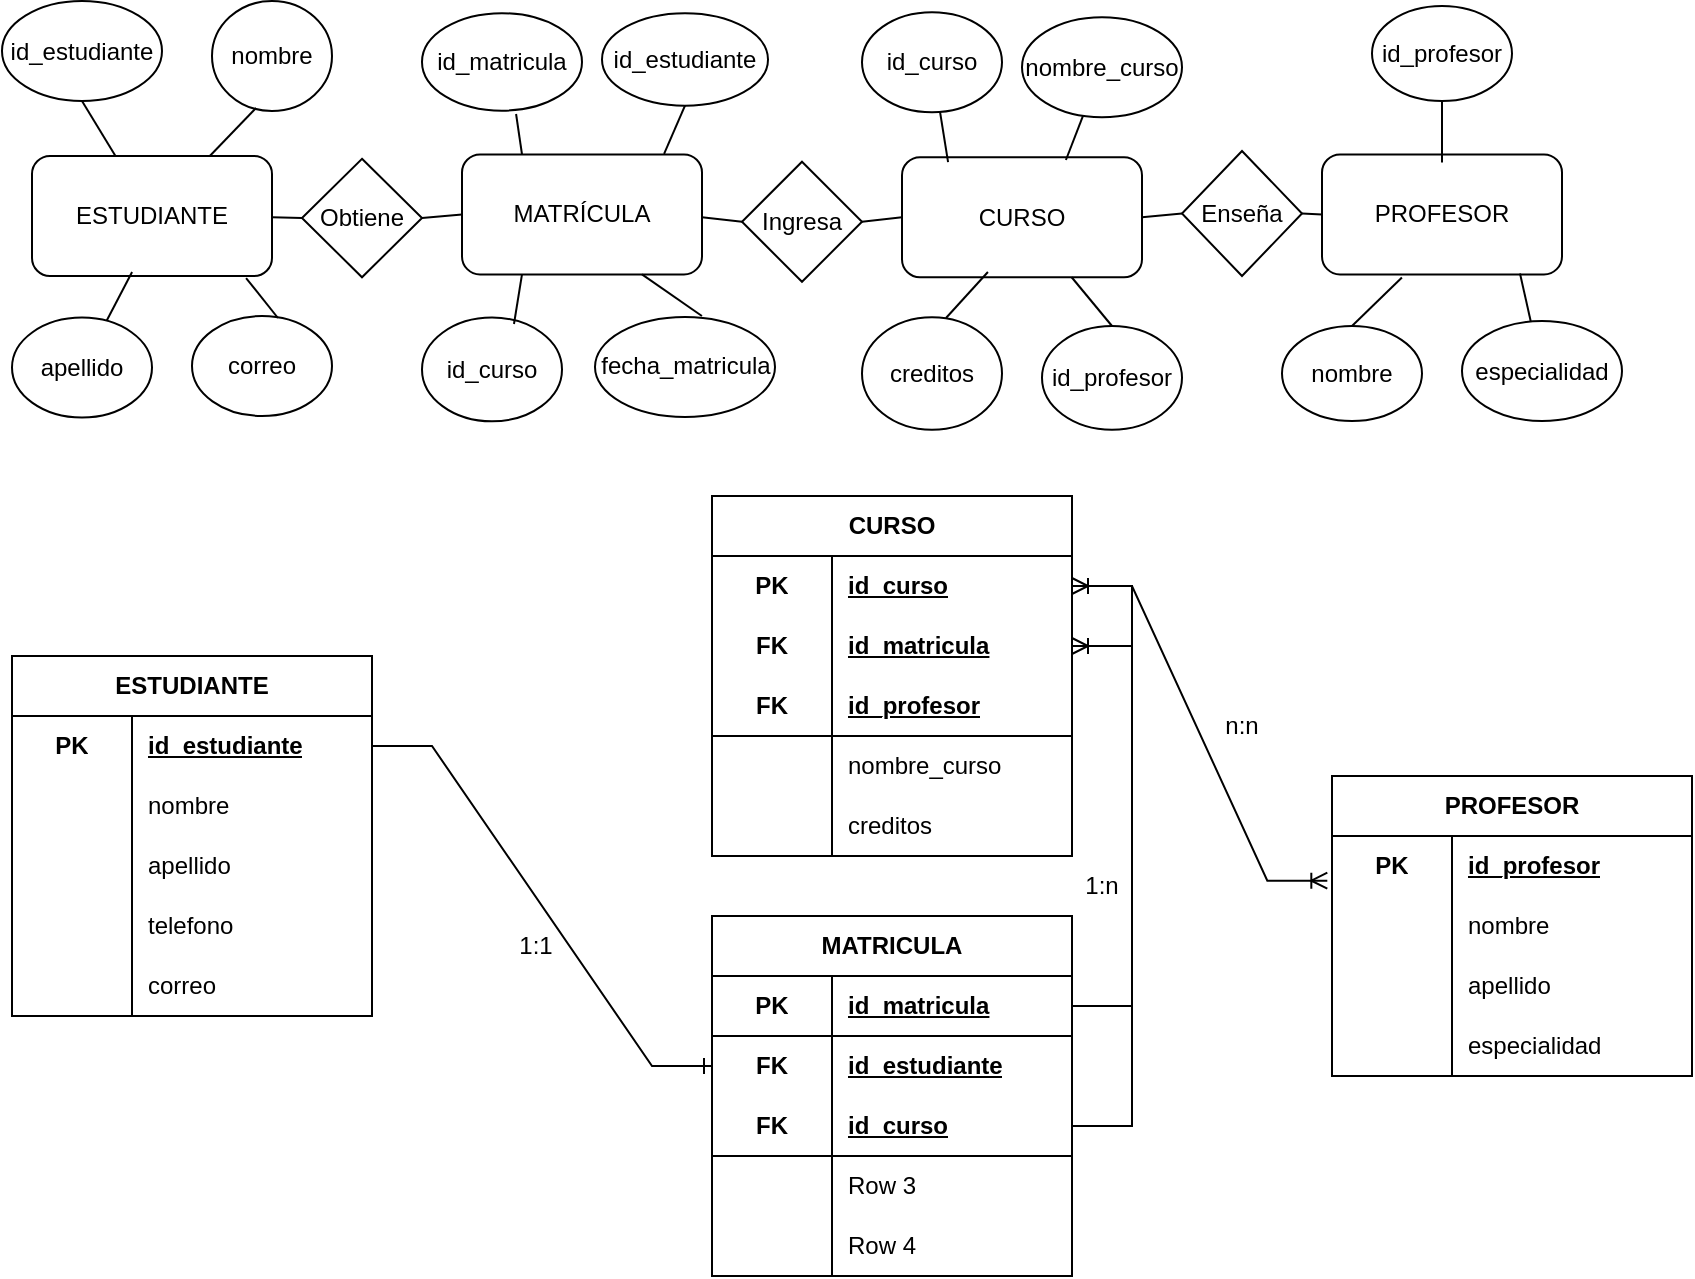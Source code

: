 <mxfile version="28.1.2">
  <diagram name="Página-1" id="9n9ruznMXcrRI17JOg5I">
    <mxGraphModel dx="872" dy="537" grid="1" gridSize="10" guides="1" tooltips="1" connect="1" arrows="1" fold="1" page="1" pageScale="1" pageWidth="827" pageHeight="1169" math="0" shadow="0">
      <root>
        <mxCell id="0" />
        <mxCell id="1" parent="0" />
        <mxCell id="vn6Rgm2jJreaSvJcsQSG-1" value="ESTUDIANTE" style="rounded=1;whiteSpace=wrap;html=1;" parent="1" vertex="1">
          <mxGeometry x="25" y="250" width="120" height="60" as="geometry" />
        </mxCell>
        <mxCell id="vn6Rgm2jJreaSvJcsQSG-2" value="PROFESOR" style="rounded=1;whiteSpace=wrap;html=1;" parent="1" vertex="1">
          <mxGeometry x="670" y="249.21" width="120" height="60" as="geometry" />
        </mxCell>
        <mxCell id="vn6Rgm2jJreaSvJcsQSG-3" value="CURSO" style="rounded=1;whiteSpace=wrap;html=1;" parent="1" vertex="1">
          <mxGeometry x="460" y="250.62" width="120" height="60" as="geometry" />
        </mxCell>
        <mxCell id="vn6Rgm2jJreaSvJcsQSG-4" value="MATRÍCULA" style="rounded=1;whiteSpace=wrap;html=1;" parent="1" vertex="1">
          <mxGeometry x="240" y="249.21" width="120" height="60" as="geometry" />
        </mxCell>
        <mxCell id="vn6Rgm2jJreaSvJcsQSG-5" value="id_estudiante" style="ellipse;whiteSpace=wrap;html=1;" parent="1" vertex="1">
          <mxGeometry x="10" y="172.5" width="80" height="50" as="geometry" />
        </mxCell>
        <mxCell id="vn6Rgm2jJreaSvJcsQSG-6" value="nombre" style="ellipse;whiteSpace=wrap;html=1;" parent="1" vertex="1">
          <mxGeometry x="115" y="172.5" width="60" height="55" as="geometry" />
        </mxCell>
        <mxCell id="vn6Rgm2jJreaSvJcsQSG-7" value="apellido" style="ellipse;whiteSpace=wrap;html=1;" parent="1" vertex="1">
          <mxGeometry x="15" y="330.78" width="70" height="50" as="geometry" />
        </mxCell>
        <mxCell id="vn6Rgm2jJreaSvJcsQSG-8" value="correo" style="ellipse;whiteSpace=wrap;html=1;" parent="1" vertex="1">
          <mxGeometry x="105" y="330" width="70" height="50" as="geometry" />
        </mxCell>
        <mxCell id="vn6Rgm2jJreaSvJcsQSG-9" value="id_profesor" style="ellipse;whiteSpace=wrap;html=1;" parent="1" vertex="1">
          <mxGeometry x="695" y="175" width="70" height="47.5" as="geometry" />
        </mxCell>
        <mxCell id="vn6Rgm2jJreaSvJcsQSG-10" value="nombre" style="ellipse;whiteSpace=wrap;html=1;" parent="1" vertex="1">
          <mxGeometry x="650" y="335" width="70" height="47.5" as="geometry" />
        </mxCell>
        <mxCell id="vn6Rgm2jJreaSvJcsQSG-11" value="especialidad" style="ellipse;whiteSpace=wrap;html=1;" parent="1" vertex="1">
          <mxGeometry x="740" y="332.5" width="80" height="50" as="geometry" />
        </mxCell>
        <mxCell id="vn6Rgm2jJreaSvJcsQSG-12" value="id_curso" style="ellipse;whiteSpace=wrap;html=1;" parent="1" vertex="1">
          <mxGeometry x="440" y="178.12" width="70" height="50" as="geometry" />
        </mxCell>
        <mxCell id="vn6Rgm2jJreaSvJcsQSG-13" value="nombre_curso" style="ellipse;whiteSpace=wrap;html=1;" parent="1" vertex="1">
          <mxGeometry x="520" y="180.62" width="80" height="50" as="geometry" />
        </mxCell>
        <mxCell id="vn6Rgm2jJreaSvJcsQSG-14" value="creditos" style="ellipse;whiteSpace=wrap;html=1;" parent="1" vertex="1">
          <mxGeometry x="440" y="330.62" width="70" height="56.25" as="geometry" />
        </mxCell>
        <mxCell id="vn6Rgm2jJreaSvJcsQSG-15" value="id_profesor" style="ellipse;whiteSpace=wrap;html=1;" parent="1" vertex="1">
          <mxGeometry x="530" y="335" width="70" height="51.87" as="geometry" />
        </mxCell>
        <mxCell id="vn6Rgm2jJreaSvJcsQSG-16" value="id_matricula" style="ellipse;whiteSpace=wrap;html=1;" parent="1" vertex="1">
          <mxGeometry x="220" y="178.59" width="80" height="48.75" as="geometry" />
        </mxCell>
        <mxCell id="vn6Rgm2jJreaSvJcsQSG-17" value="id_estudiante" style="ellipse;whiteSpace=wrap;html=1;" parent="1" vertex="1">
          <mxGeometry x="310" y="178.59" width="83" height="46.25" as="geometry" />
        </mxCell>
        <mxCell id="vn6Rgm2jJreaSvJcsQSG-18" value="id_curso" style="ellipse;whiteSpace=wrap;html=1;" parent="1" vertex="1">
          <mxGeometry x="220" y="330.78" width="70" height="51.87" as="geometry" />
        </mxCell>
        <mxCell id="vn6Rgm2jJreaSvJcsQSG-19" value="fecha_matricula" style="ellipse;whiteSpace=wrap;html=1;" parent="1" vertex="1">
          <mxGeometry x="306.5" y="330.46" width="90" height="50" as="geometry" />
        </mxCell>
        <mxCell id="vn6Rgm2jJreaSvJcsQSG-20" value="Obtiene" style="rhombus;whiteSpace=wrap;html=1;" parent="1" vertex="1">
          <mxGeometry x="160" y="251.41" width="60" height="59.21" as="geometry" />
        </mxCell>
        <mxCell id="vn6Rgm2jJreaSvJcsQSG-21" value="Ingresa" style="rhombus;whiteSpace=wrap;html=1;" parent="1" vertex="1">
          <mxGeometry x="380" y="252.89" width="60" height="60" as="geometry" />
        </mxCell>
        <mxCell id="vn6Rgm2jJreaSvJcsQSG-22" value="Enseña" style="rhombus;whiteSpace=wrap;html=1;" parent="1" vertex="1">
          <mxGeometry x="600" y="247.5" width="60" height="62.5" as="geometry" />
        </mxCell>
        <mxCell id="vn6Rgm2jJreaSvJcsQSG-23" value="" style="endArrow=none;html=1;rounded=0;entryX=0.5;entryY=1;entryDx=0;entryDy=0;" parent="1" source="vn6Rgm2jJreaSvJcsQSG-1" target="vn6Rgm2jJreaSvJcsQSG-5" edge="1">
          <mxGeometry width="50" height="50" relative="1" as="geometry">
            <mxPoint x="50" y="250.62" as="sourcePoint" />
            <mxPoint x="100" y="200.62" as="targetPoint" />
          </mxGeometry>
        </mxCell>
        <mxCell id="vn6Rgm2jJreaSvJcsQSG-24" value="" style="endArrow=none;html=1;rounded=0;entryX=0.367;entryY=0.973;entryDx=0;entryDy=0;entryPerimeter=0;" parent="1" source="vn6Rgm2jJreaSvJcsQSG-1" target="vn6Rgm2jJreaSvJcsQSG-6" edge="1">
          <mxGeometry width="50" height="50" relative="1" as="geometry">
            <mxPoint x="120" y="249.21" as="sourcePoint" />
            <mxPoint x="170" y="199.21" as="targetPoint" />
          </mxGeometry>
        </mxCell>
        <mxCell id="vn6Rgm2jJreaSvJcsQSG-25" value="" style="endArrow=none;html=1;rounded=0;entryX=0.417;entryY=0.967;entryDx=0;entryDy=0;entryPerimeter=0;" parent="1" source="vn6Rgm2jJreaSvJcsQSG-7" target="vn6Rgm2jJreaSvJcsQSG-1" edge="1">
          <mxGeometry width="50" height="50" relative="1" as="geometry">
            <mxPoint x="50" y="330" as="sourcePoint" />
            <mxPoint x="100" y="280" as="targetPoint" />
          </mxGeometry>
        </mxCell>
        <mxCell id="vn6Rgm2jJreaSvJcsQSG-26" value="" style="endArrow=none;html=1;rounded=0;exitX=0.614;exitY=0.02;exitDx=0;exitDy=0;exitPerimeter=0;entryX=0.892;entryY=1.017;entryDx=0;entryDy=0;entryPerimeter=0;" parent="1" source="vn6Rgm2jJreaSvJcsQSG-8" target="vn6Rgm2jJreaSvJcsQSG-1" edge="1">
          <mxGeometry width="50" height="50" relative="1" as="geometry">
            <mxPoint x="390" y="330" as="sourcePoint" />
            <mxPoint x="440" y="280" as="targetPoint" />
          </mxGeometry>
        </mxCell>
        <mxCell id="vn6Rgm2jJreaSvJcsQSG-27" value="" style="endArrow=none;html=1;rounded=0;entryX=0.25;entryY=1;entryDx=0;entryDy=0;exitX=0.657;exitY=0.062;exitDx=0;exitDy=0;exitPerimeter=0;" parent="1" source="vn6Rgm2jJreaSvJcsQSG-18" target="vn6Rgm2jJreaSvJcsQSG-4" edge="1">
          <mxGeometry width="50" height="50" relative="1" as="geometry">
            <mxPoint x="256.5" y="332.5" as="sourcePoint" />
            <mxPoint x="306.5" y="282.5" as="targetPoint" />
          </mxGeometry>
        </mxCell>
        <mxCell id="vn6Rgm2jJreaSvJcsQSG-28" value="" style="endArrow=none;html=1;rounded=0;entryX=0.75;entryY=1;entryDx=0;entryDy=0;exitX=0.594;exitY=-0.009;exitDx=0;exitDy=0;exitPerimeter=0;" parent="1" source="vn6Rgm2jJreaSvJcsQSG-19" target="vn6Rgm2jJreaSvJcsQSG-4" edge="1">
          <mxGeometry width="50" height="50" relative="1" as="geometry">
            <mxPoint x="350" y="332.81" as="sourcePoint" />
            <mxPoint x="400" y="282.81" as="targetPoint" />
          </mxGeometry>
        </mxCell>
        <mxCell id="vn6Rgm2jJreaSvJcsQSG-29" value="" style="endArrow=none;html=1;rounded=0;entryX=0.588;entryY=1.034;entryDx=0;entryDy=0;entryPerimeter=0;exitX=0.25;exitY=0;exitDx=0;exitDy=0;" parent="1" source="vn6Rgm2jJreaSvJcsQSG-4" target="vn6Rgm2jJreaSvJcsQSG-16" edge="1">
          <mxGeometry width="50" height="50" relative="1" as="geometry">
            <mxPoint x="256.5" y="250" as="sourcePoint" />
            <mxPoint x="306.5" y="200" as="targetPoint" />
          </mxGeometry>
        </mxCell>
        <mxCell id="vn6Rgm2jJreaSvJcsQSG-30" value="" style="endArrow=none;html=1;rounded=0;entryX=0.5;entryY=1;entryDx=0;entryDy=0;exitX=0.842;exitY=-0.004;exitDx=0;exitDy=0;exitPerimeter=0;" parent="1" source="vn6Rgm2jJreaSvJcsQSG-4" target="vn6Rgm2jJreaSvJcsQSG-17" edge="1">
          <mxGeometry width="50" height="50" relative="1" as="geometry">
            <mxPoint x="340" y="249.21" as="sourcePoint" />
            <mxPoint x="390" y="199.21" as="targetPoint" />
          </mxGeometry>
        </mxCell>
        <mxCell id="vn6Rgm2jJreaSvJcsQSG-31" value="" style="endArrow=none;html=1;rounded=0;entryX=0.358;entryY=0.956;entryDx=0;entryDy=0;entryPerimeter=0;exitX=0.6;exitY=0.007;exitDx=0;exitDy=0;exitPerimeter=0;" parent="1" source="vn6Rgm2jJreaSvJcsQSG-14" target="vn6Rgm2jJreaSvJcsQSG-3" edge="1">
          <mxGeometry width="50" height="50" relative="1" as="geometry">
            <mxPoint x="480" y="330.78" as="sourcePoint" />
            <mxPoint x="530" y="280.78" as="targetPoint" />
          </mxGeometry>
        </mxCell>
        <mxCell id="vn6Rgm2jJreaSvJcsQSG-32" value="" style="endArrow=none;html=1;rounded=0;exitX=0.5;exitY=0;exitDx=0;exitDy=0;" parent="1" source="vn6Rgm2jJreaSvJcsQSG-15" target="vn6Rgm2jJreaSvJcsQSG-3" edge="1">
          <mxGeometry width="50" height="50" relative="1" as="geometry">
            <mxPoint x="570" y="332.81" as="sourcePoint" />
            <mxPoint x="620" y="282.81" as="targetPoint" />
          </mxGeometry>
        </mxCell>
        <mxCell id="vn6Rgm2jJreaSvJcsQSG-33" value="" style="endArrow=none;html=1;rounded=0;exitX=0.192;exitY=0.04;exitDx=0;exitDy=0;exitPerimeter=0;" parent="1" source="vn6Rgm2jJreaSvJcsQSG-3" target="vn6Rgm2jJreaSvJcsQSG-12" edge="1">
          <mxGeometry width="50" height="50" relative="1" as="geometry">
            <mxPoint x="390" y="330" as="sourcePoint" />
            <mxPoint x="440" y="280" as="targetPoint" />
          </mxGeometry>
        </mxCell>
        <mxCell id="vn6Rgm2jJreaSvJcsQSG-34" value="" style="endArrow=none;html=1;rounded=0;exitX=0.683;exitY=0.023;exitDx=0;exitDy=0;exitPerimeter=0;" parent="1" source="vn6Rgm2jJreaSvJcsQSG-3" target="vn6Rgm2jJreaSvJcsQSG-13" edge="1">
          <mxGeometry width="50" height="50" relative="1" as="geometry">
            <mxPoint x="550" y="249.21" as="sourcePoint" />
            <mxPoint x="600" y="199.21" as="targetPoint" />
          </mxGeometry>
        </mxCell>
        <mxCell id="vn6Rgm2jJreaSvJcsQSG-35" value="" style="endArrow=none;html=1;rounded=0;entryX=0.333;entryY=1.025;entryDx=0;entryDy=0;entryPerimeter=0;exitX=0.5;exitY=0;exitDx=0;exitDy=0;" parent="1" source="vn6Rgm2jJreaSvJcsQSG-10" target="vn6Rgm2jJreaSvJcsQSG-2" edge="1">
          <mxGeometry width="50" height="50" relative="1" as="geometry">
            <mxPoint x="690" y="335" as="sourcePoint" />
            <mxPoint x="740" y="285" as="targetPoint" />
          </mxGeometry>
        </mxCell>
        <mxCell id="vn6Rgm2jJreaSvJcsQSG-36" value="" style="endArrow=none;html=1;rounded=0;entryX=0.825;entryY=0.992;entryDx=0;entryDy=0;entryPerimeter=0;" parent="1" source="vn6Rgm2jJreaSvJcsQSG-11" target="vn6Rgm2jJreaSvJcsQSG-2" edge="1">
          <mxGeometry width="50" height="50" relative="1" as="geometry">
            <mxPoint x="780" y="332.5" as="sourcePoint" />
            <mxPoint x="830" y="282.5" as="targetPoint" />
          </mxGeometry>
        </mxCell>
        <mxCell id="vn6Rgm2jJreaSvJcsQSG-37" value="" style="endArrow=none;html=1;rounded=0;entryX=0.5;entryY=1;entryDx=0;entryDy=0;" parent="1" target="vn6Rgm2jJreaSvJcsQSG-9" edge="1">
          <mxGeometry width="50" height="50" relative="1" as="geometry">
            <mxPoint x="730" y="253.29" as="sourcePoint" />
            <mxPoint x="720" y="240" as="targetPoint" />
          </mxGeometry>
        </mxCell>
        <mxCell id="vn6Rgm2jJreaSvJcsQSG-39" value="" style="endArrow=none;html=1;rounded=0;entryX=0;entryY=0.5;entryDx=0;entryDy=0;" parent="1" target="vn6Rgm2jJreaSvJcsQSG-20" edge="1">
          <mxGeometry width="50" height="50" relative="1" as="geometry">
            <mxPoint x="145" y="280.62" as="sourcePoint" />
            <mxPoint x="195" y="230.62" as="targetPoint" />
          </mxGeometry>
        </mxCell>
        <mxCell id="vn6Rgm2jJreaSvJcsQSG-40" value="" style="endArrow=none;html=1;rounded=0;exitX=1;exitY=0.5;exitDx=0;exitDy=0;entryX=0;entryY=0.5;entryDx=0;entryDy=0;" parent="1" source="vn6Rgm2jJreaSvJcsQSG-20" target="vn6Rgm2jJreaSvJcsQSG-4" edge="1">
          <mxGeometry width="50" height="50" relative="1" as="geometry">
            <mxPoint x="390" y="330" as="sourcePoint" />
            <mxPoint x="440" y="280" as="targetPoint" />
          </mxGeometry>
        </mxCell>
        <mxCell id="vn6Rgm2jJreaSvJcsQSG-41" value="" style="endArrow=none;html=1;rounded=0;entryX=0;entryY=0.5;entryDx=0;entryDy=0;" parent="1" target="vn6Rgm2jJreaSvJcsQSG-21" edge="1">
          <mxGeometry width="50" height="50" relative="1" as="geometry">
            <mxPoint x="360" y="280.62" as="sourcePoint" />
            <mxPoint x="410" y="230.62" as="targetPoint" />
          </mxGeometry>
        </mxCell>
        <mxCell id="vn6Rgm2jJreaSvJcsQSG-42" value="" style="endArrow=none;html=1;rounded=0;entryX=0;entryY=0.5;entryDx=0;entryDy=0;exitX=1;exitY=0.5;exitDx=0;exitDy=0;" parent="1" source="vn6Rgm2jJreaSvJcsQSG-21" target="vn6Rgm2jJreaSvJcsQSG-3" edge="1">
          <mxGeometry width="50" height="50" relative="1" as="geometry">
            <mxPoint x="440" y="280.62" as="sourcePoint" />
            <mxPoint x="490" y="230.62" as="targetPoint" />
          </mxGeometry>
        </mxCell>
        <mxCell id="vn6Rgm2jJreaSvJcsQSG-43" value="" style="endArrow=none;html=1;rounded=0;entryX=0;entryY=0.5;entryDx=0;entryDy=0;" parent="1" target="vn6Rgm2jJreaSvJcsQSG-22" edge="1">
          <mxGeometry width="50" height="50" relative="1" as="geometry">
            <mxPoint x="580" y="280.62" as="sourcePoint" />
            <mxPoint x="630" y="230.62" as="targetPoint" />
          </mxGeometry>
        </mxCell>
        <mxCell id="vn6Rgm2jJreaSvJcsQSG-44" value="" style="endArrow=none;html=1;rounded=0;entryX=0;entryY=0.5;entryDx=0;entryDy=0;exitX=1;exitY=0.5;exitDx=0;exitDy=0;" parent="1" source="vn6Rgm2jJreaSvJcsQSG-22" target="vn6Rgm2jJreaSvJcsQSG-2" edge="1">
          <mxGeometry width="50" height="50" relative="1" as="geometry">
            <mxPoint x="660" y="280.62" as="sourcePoint" />
            <mxPoint x="710" y="230.62" as="targetPoint" />
          </mxGeometry>
        </mxCell>
        <mxCell id="jGOI9itsK9u4muc4DSMA-1" value="ESTUDIANTE" style="shape=table;startSize=30;container=1;collapsible=1;childLayout=tableLayout;fixedRows=1;rowLines=0;fontStyle=1;align=center;resizeLast=1;html=1;whiteSpace=wrap;" vertex="1" parent="1">
          <mxGeometry x="15" y="500" width="180" height="180" as="geometry" />
        </mxCell>
        <mxCell id="jGOI9itsK9u4muc4DSMA-2" value="" style="shape=tableRow;horizontal=0;startSize=0;swimlaneHead=0;swimlaneBody=0;fillColor=none;collapsible=0;dropTarget=0;points=[[0,0.5],[1,0.5]];portConstraint=eastwest;top=0;left=0;right=0;bottom=0;html=1;" vertex="1" parent="jGOI9itsK9u4muc4DSMA-1">
          <mxGeometry y="30" width="180" height="30" as="geometry" />
        </mxCell>
        <mxCell id="jGOI9itsK9u4muc4DSMA-3" value="PK" style="shape=partialRectangle;connectable=0;fillColor=none;top=0;left=0;bottom=0;right=0;fontStyle=1;overflow=hidden;html=1;whiteSpace=wrap;" vertex="1" parent="jGOI9itsK9u4muc4DSMA-2">
          <mxGeometry width="60" height="30" as="geometry">
            <mxRectangle width="60" height="30" as="alternateBounds" />
          </mxGeometry>
        </mxCell>
        <mxCell id="jGOI9itsK9u4muc4DSMA-4" value="id_estudiante" style="shape=partialRectangle;connectable=0;fillColor=none;top=0;left=0;bottom=0;right=0;align=left;spacingLeft=6;fontStyle=5;overflow=hidden;html=1;whiteSpace=wrap;" vertex="1" parent="jGOI9itsK9u4muc4DSMA-2">
          <mxGeometry x="60" width="120" height="30" as="geometry">
            <mxRectangle width="120" height="30" as="alternateBounds" />
          </mxGeometry>
        </mxCell>
        <mxCell id="jGOI9itsK9u4muc4DSMA-5" value="" style="shape=tableRow;horizontal=0;startSize=0;swimlaneHead=0;swimlaneBody=0;fillColor=none;collapsible=0;dropTarget=0;points=[[0,0.5],[1,0.5]];portConstraint=eastwest;top=0;left=0;right=0;bottom=0;html=1;" vertex="1" parent="jGOI9itsK9u4muc4DSMA-1">
          <mxGeometry y="60" width="180" height="30" as="geometry" />
        </mxCell>
        <mxCell id="jGOI9itsK9u4muc4DSMA-6" value="" style="shape=partialRectangle;connectable=0;fillColor=none;top=0;left=0;bottom=0;right=0;editable=1;overflow=hidden;html=1;whiteSpace=wrap;" vertex="1" parent="jGOI9itsK9u4muc4DSMA-5">
          <mxGeometry width="60" height="30" as="geometry">
            <mxRectangle width="60" height="30" as="alternateBounds" />
          </mxGeometry>
        </mxCell>
        <mxCell id="jGOI9itsK9u4muc4DSMA-7" value="nombre" style="shape=partialRectangle;connectable=0;fillColor=none;top=0;left=0;bottom=0;right=0;align=left;spacingLeft=6;overflow=hidden;html=1;whiteSpace=wrap;" vertex="1" parent="jGOI9itsK9u4muc4DSMA-5">
          <mxGeometry x="60" width="120" height="30" as="geometry">
            <mxRectangle width="120" height="30" as="alternateBounds" />
          </mxGeometry>
        </mxCell>
        <mxCell id="jGOI9itsK9u4muc4DSMA-8" value="" style="shape=tableRow;horizontal=0;startSize=0;swimlaneHead=0;swimlaneBody=0;fillColor=none;collapsible=0;dropTarget=0;points=[[0,0.5],[1,0.5]];portConstraint=eastwest;top=0;left=0;right=0;bottom=0;html=1;" vertex="1" parent="jGOI9itsK9u4muc4DSMA-1">
          <mxGeometry y="90" width="180" height="30" as="geometry" />
        </mxCell>
        <mxCell id="jGOI9itsK9u4muc4DSMA-9" value="" style="shape=partialRectangle;connectable=0;fillColor=none;top=0;left=0;bottom=0;right=0;editable=1;overflow=hidden;html=1;whiteSpace=wrap;" vertex="1" parent="jGOI9itsK9u4muc4DSMA-8">
          <mxGeometry width="60" height="30" as="geometry">
            <mxRectangle width="60" height="30" as="alternateBounds" />
          </mxGeometry>
        </mxCell>
        <mxCell id="jGOI9itsK9u4muc4DSMA-10" value="apellido" style="shape=partialRectangle;connectable=0;fillColor=none;top=0;left=0;bottom=0;right=0;align=left;spacingLeft=6;overflow=hidden;html=1;whiteSpace=wrap;" vertex="1" parent="jGOI9itsK9u4muc4DSMA-8">
          <mxGeometry x="60" width="120" height="30" as="geometry">
            <mxRectangle width="120" height="30" as="alternateBounds" />
          </mxGeometry>
        </mxCell>
        <mxCell id="jGOI9itsK9u4muc4DSMA-11" value="" style="shape=tableRow;horizontal=0;startSize=0;swimlaneHead=0;swimlaneBody=0;fillColor=none;collapsible=0;dropTarget=0;points=[[0,0.5],[1,0.5]];portConstraint=eastwest;top=0;left=0;right=0;bottom=0;html=1;" vertex="1" parent="jGOI9itsK9u4muc4DSMA-1">
          <mxGeometry y="120" width="180" height="30" as="geometry" />
        </mxCell>
        <mxCell id="jGOI9itsK9u4muc4DSMA-12" value="" style="shape=partialRectangle;connectable=0;fillColor=none;top=0;left=0;bottom=0;right=0;editable=1;overflow=hidden;html=1;whiteSpace=wrap;" vertex="1" parent="jGOI9itsK9u4muc4DSMA-11">
          <mxGeometry width="60" height="30" as="geometry">
            <mxRectangle width="60" height="30" as="alternateBounds" />
          </mxGeometry>
        </mxCell>
        <mxCell id="jGOI9itsK9u4muc4DSMA-13" value="telefono" style="shape=partialRectangle;connectable=0;fillColor=none;top=0;left=0;bottom=0;right=0;align=left;spacingLeft=6;overflow=hidden;html=1;whiteSpace=wrap;" vertex="1" parent="jGOI9itsK9u4muc4DSMA-11">
          <mxGeometry x="60" width="120" height="30" as="geometry">
            <mxRectangle width="120" height="30" as="alternateBounds" />
          </mxGeometry>
        </mxCell>
        <mxCell id="jGOI9itsK9u4muc4DSMA-14" value="" style="shape=tableRow;horizontal=0;startSize=0;swimlaneHead=0;swimlaneBody=0;fillColor=none;collapsible=0;dropTarget=0;points=[[0,0.5],[1,0.5]];portConstraint=eastwest;top=0;left=0;right=0;bottom=0;html=1;" vertex="1" parent="jGOI9itsK9u4muc4DSMA-1">
          <mxGeometry y="150" width="180" height="30" as="geometry" />
        </mxCell>
        <mxCell id="jGOI9itsK9u4muc4DSMA-15" value="" style="shape=partialRectangle;connectable=0;fillColor=none;top=0;left=0;bottom=0;right=0;editable=1;overflow=hidden;html=1;whiteSpace=wrap;" vertex="1" parent="jGOI9itsK9u4muc4DSMA-14">
          <mxGeometry width="60" height="30" as="geometry">
            <mxRectangle width="60" height="30" as="alternateBounds" />
          </mxGeometry>
        </mxCell>
        <mxCell id="jGOI9itsK9u4muc4DSMA-16" value="correo" style="shape=partialRectangle;connectable=0;fillColor=none;top=0;left=0;bottom=0;right=0;align=left;spacingLeft=6;overflow=hidden;html=1;whiteSpace=wrap;" vertex="1" parent="jGOI9itsK9u4muc4DSMA-14">
          <mxGeometry x="60" width="120" height="30" as="geometry">
            <mxRectangle width="120" height="30" as="alternateBounds" />
          </mxGeometry>
        </mxCell>
        <mxCell id="jGOI9itsK9u4muc4DSMA-17" value="MATRICULA" style="shape=table;startSize=30;container=1;collapsible=1;childLayout=tableLayout;fixedRows=1;rowLines=0;fontStyle=1;align=center;resizeLast=1;html=1;whiteSpace=wrap;" vertex="1" parent="1">
          <mxGeometry x="365" y="630" width="180" height="180" as="geometry" />
        </mxCell>
        <mxCell id="jGOI9itsK9u4muc4DSMA-18" value="" style="shape=tableRow;horizontal=0;startSize=0;swimlaneHead=0;swimlaneBody=0;fillColor=none;collapsible=0;dropTarget=0;points=[[0,0.5],[1,0.5]];portConstraint=eastwest;top=0;left=0;right=0;bottom=1;html=1;" vertex="1" parent="jGOI9itsK9u4muc4DSMA-17">
          <mxGeometry y="30" width="180" height="30" as="geometry" />
        </mxCell>
        <mxCell id="jGOI9itsK9u4muc4DSMA-19" value="PK" style="shape=partialRectangle;connectable=0;fillColor=none;top=0;left=0;bottom=0;right=0;fontStyle=1;overflow=hidden;html=1;whiteSpace=wrap;" vertex="1" parent="jGOI9itsK9u4muc4DSMA-18">
          <mxGeometry width="60" height="30" as="geometry">
            <mxRectangle width="60" height="30" as="alternateBounds" />
          </mxGeometry>
        </mxCell>
        <mxCell id="jGOI9itsK9u4muc4DSMA-20" value="id_matricula" style="shape=partialRectangle;connectable=0;fillColor=none;top=0;left=0;bottom=0;right=0;align=left;spacingLeft=6;fontStyle=5;overflow=hidden;html=1;whiteSpace=wrap;" vertex="1" parent="jGOI9itsK9u4muc4DSMA-18">
          <mxGeometry x="60" width="120" height="30" as="geometry">
            <mxRectangle width="120" height="30" as="alternateBounds" />
          </mxGeometry>
        </mxCell>
        <mxCell id="jGOI9itsK9u4muc4DSMA-21" value="" style="shape=tableRow;horizontal=0;startSize=0;swimlaneHead=0;swimlaneBody=0;fillColor=none;collapsible=0;dropTarget=0;points=[[0,0.5],[1,0.5]];portConstraint=eastwest;top=0;left=0;right=0;bottom=0;html=1;" vertex="1" parent="jGOI9itsK9u4muc4DSMA-17">
          <mxGeometry y="60" width="180" height="30" as="geometry" />
        </mxCell>
        <mxCell id="jGOI9itsK9u4muc4DSMA-22" value="FK" style="shape=partialRectangle;connectable=0;fillColor=none;top=0;left=0;bottom=0;right=0;fontStyle=1;overflow=hidden;html=1;whiteSpace=wrap;" vertex="1" parent="jGOI9itsK9u4muc4DSMA-21">
          <mxGeometry width="60" height="30" as="geometry">
            <mxRectangle width="60" height="30" as="alternateBounds" />
          </mxGeometry>
        </mxCell>
        <mxCell id="jGOI9itsK9u4muc4DSMA-23" value="id_estudiante" style="shape=partialRectangle;connectable=0;fillColor=none;top=0;left=0;bottom=0;right=0;align=left;spacingLeft=6;fontStyle=5;overflow=hidden;html=1;whiteSpace=wrap;" vertex="1" parent="jGOI9itsK9u4muc4DSMA-21">
          <mxGeometry x="60" width="120" height="30" as="geometry">
            <mxRectangle width="120" height="30" as="alternateBounds" />
          </mxGeometry>
        </mxCell>
        <mxCell id="jGOI9itsK9u4muc4DSMA-24" value="" style="shape=tableRow;horizontal=0;startSize=0;swimlaneHead=0;swimlaneBody=0;fillColor=none;collapsible=0;dropTarget=0;points=[[0,0.5],[1,0.5]];portConstraint=eastwest;top=0;left=0;right=0;bottom=1;html=1;" vertex="1" parent="jGOI9itsK9u4muc4DSMA-17">
          <mxGeometry y="90" width="180" height="30" as="geometry" />
        </mxCell>
        <mxCell id="jGOI9itsK9u4muc4DSMA-25" value="FK" style="shape=partialRectangle;connectable=0;fillColor=none;top=0;left=0;bottom=0;right=0;fontStyle=1;overflow=hidden;html=1;whiteSpace=wrap;" vertex="1" parent="jGOI9itsK9u4muc4DSMA-24">
          <mxGeometry width="60" height="30" as="geometry">
            <mxRectangle width="60" height="30" as="alternateBounds" />
          </mxGeometry>
        </mxCell>
        <mxCell id="jGOI9itsK9u4muc4DSMA-26" value="id_curso" style="shape=partialRectangle;connectable=0;fillColor=none;top=0;left=0;bottom=0;right=0;align=left;spacingLeft=6;fontStyle=5;overflow=hidden;html=1;whiteSpace=wrap;" vertex="1" parent="jGOI9itsK9u4muc4DSMA-24">
          <mxGeometry x="60" width="120" height="30" as="geometry">
            <mxRectangle width="120" height="30" as="alternateBounds" />
          </mxGeometry>
        </mxCell>
        <mxCell id="jGOI9itsK9u4muc4DSMA-27" value="" style="shape=tableRow;horizontal=0;startSize=0;swimlaneHead=0;swimlaneBody=0;fillColor=none;collapsible=0;dropTarget=0;points=[[0,0.5],[1,0.5]];portConstraint=eastwest;top=0;left=0;right=0;bottom=0;html=1;" vertex="1" parent="jGOI9itsK9u4muc4DSMA-17">
          <mxGeometry y="120" width="180" height="30" as="geometry" />
        </mxCell>
        <mxCell id="jGOI9itsK9u4muc4DSMA-28" value="" style="shape=partialRectangle;connectable=0;fillColor=none;top=0;left=0;bottom=0;right=0;editable=1;overflow=hidden;html=1;whiteSpace=wrap;" vertex="1" parent="jGOI9itsK9u4muc4DSMA-27">
          <mxGeometry width="60" height="30" as="geometry">
            <mxRectangle width="60" height="30" as="alternateBounds" />
          </mxGeometry>
        </mxCell>
        <mxCell id="jGOI9itsK9u4muc4DSMA-29" value="Row 3" style="shape=partialRectangle;connectable=0;fillColor=none;top=0;left=0;bottom=0;right=0;align=left;spacingLeft=6;overflow=hidden;html=1;whiteSpace=wrap;" vertex="1" parent="jGOI9itsK9u4muc4DSMA-27">
          <mxGeometry x="60" width="120" height="30" as="geometry">
            <mxRectangle width="120" height="30" as="alternateBounds" />
          </mxGeometry>
        </mxCell>
        <mxCell id="jGOI9itsK9u4muc4DSMA-30" value="" style="shape=tableRow;horizontal=0;startSize=0;swimlaneHead=0;swimlaneBody=0;fillColor=none;collapsible=0;dropTarget=0;points=[[0,0.5],[1,0.5]];portConstraint=eastwest;top=0;left=0;right=0;bottom=0;html=1;" vertex="1" parent="jGOI9itsK9u4muc4DSMA-17">
          <mxGeometry y="150" width="180" height="30" as="geometry" />
        </mxCell>
        <mxCell id="jGOI9itsK9u4muc4DSMA-31" value="" style="shape=partialRectangle;connectable=0;fillColor=none;top=0;left=0;bottom=0;right=0;editable=1;overflow=hidden;html=1;whiteSpace=wrap;" vertex="1" parent="jGOI9itsK9u4muc4DSMA-30">
          <mxGeometry width="60" height="30" as="geometry">
            <mxRectangle width="60" height="30" as="alternateBounds" />
          </mxGeometry>
        </mxCell>
        <mxCell id="jGOI9itsK9u4muc4DSMA-32" value="Row 4" style="shape=partialRectangle;connectable=0;fillColor=none;top=0;left=0;bottom=0;right=0;align=left;spacingLeft=6;overflow=hidden;html=1;whiteSpace=wrap;" vertex="1" parent="jGOI9itsK9u4muc4DSMA-30">
          <mxGeometry x="60" width="120" height="30" as="geometry">
            <mxRectangle width="120" height="30" as="alternateBounds" />
          </mxGeometry>
        </mxCell>
        <mxCell id="jGOI9itsK9u4muc4DSMA-33" value="CURSO" style="shape=table;startSize=30;container=1;collapsible=1;childLayout=tableLayout;fixedRows=1;rowLines=0;fontStyle=1;align=center;resizeLast=1;html=1;whiteSpace=wrap;" vertex="1" parent="1">
          <mxGeometry x="365" y="420" width="180" height="180" as="geometry" />
        </mxCell>
        <mxCell id="jGOI9itsK9u4muc4DSMA-34" value="" style="shape=tableRow;horizontal=0;startSize=0;swimlaneHead=0;swimlaneBody=0;fillColor=none;collapsible=0;dropTarget=0;points=[[0,0.5],[1,0.5]];portConstraint=eastwest;top=0;left=0;right=0;bottom=0;html=1;" vertex="1" parent="jGOI9itsK9u4muc4DSMA-33">
          <mxGeometry y="30" width="180" height="30" as="geometry" />
        </mxCell>
        <mxCell id="jGOI9itsK9u4muc4DSMA-35" value="PK" style="shape=partialRectangle;connectable=0;fillColor=none;top=0;left=0;bottom=0;right=0;fontStyle=1;overflow=hidden;html=1;whiteSpace=wrap;" vertex="1" parent="jGOI9itsK9u4muc4DSMA-34">
          <mxGeometry width="60" height="30" as="geometry">
            <mxRectangle width="60" height="30" as="alternateBounds" />
          </mxGeometry>
        </mxCell>
        <mxCell id="jGOI9itsK9u4muc4DSMA-36" value="id_curso" style="shape=partialRectangle;connectable=0;fillColor=none;top=0;left=0;bottom=0;right=0;align=left;spacingLeft=6;fontStyle=5;overflow=hidden;html=1;whiteSpace=wrap;" vertex="1" parent="jGOI9itsK9u4muc4DSMA-34">
          <mxGeometry x="60" width="120" height="30" as="geometry">
            <mxRectangle width="120" height="30" as="alternateBounds" />
          </mxGeometry>
        </mxCell>
        <mxCell id="jGOI9itsK9u4muc4DSMA-37" value="" style="shape=tableRow;horizontal=0;startSize=0;swimlaneHead=0;swimlaneBody=0;fillColor=none;collapsible=0;dropTarget=0;points=[[0,0.5],[1,0.5]];portConstraint=eastwest;top=0;left=0;right=0;bottom=0;html=1;" vertex="1" parent="jGOI9itsK9u4muc4DSMA-33">
          <mxGeometry y="60" width="180" height="30" as="geometry" />
        </mxCell>
        <mxCell id="jGOI9itsK9u4muc4DSMA-38" value="FK" style="shape=partialRectangle;connectable=0;fillColor=none;top=0;left=0;bottom=0;right=0;fontStyle=1;overflow=hidden;html=1;whiteSpace=wrap;" vertex="1" parent="jGOI9itsK9u4muc4DSMA-37">
          <mxGeometry width="60" height="30" as="geometry">
            <mxRectangle width="60" height="30" as="alternateBounds" />
          </mxGeometry>
        </mxCell>
        <mxCell id="jGOI9itsK9u4muc4DSMA-39" value="id_matricula" style="shape=partialRectangle;connectable=0;fillColor=none;top=0;left=0;bottom=0;right=0;align=left;spacingLeft=6;fontStyle=5;overflow=hidden;html=1;whiteSpace=wrap;" vertex="1" parent="jGOI9itsK9u4muc4DSMA-37">
          <mxGeometry x="60" width="120" height="30" as="geometry">
            <mxRectangle width="120" height="30" as="alternateBounds" />
          </mxGeometry>
        </mxCell>
        <mxCell id="jGOI9itsK9u4muc4DSMA-40" value="" style="shape=tableRow;horizontal=0;startSize=0;swimlaneHead=0;swimlaneBody=0;fillColor=none;collapsible=0;dropTarget=0;points=[[0,0.5],[1,0.5]];portConstraint=eastwest;top=0;left=0;right=0;bottom=1;html=1;" vertex="1" parent="jGOI9itsK9u4muc4DSMA-33">
          <mxGeometry y="90" width="180" height="30" as="geometry" />
        </mxCell>
        <mxCell id="jGOI9itsK9u4muc4DSMA-41" value="FK" style="shape=partialRectangle;connectable=0;fillColor=none;top=0;left=0;bottom=0;right=0;fontStyle=1;overflow=hidden;html=1;whiteSpace=wrap;" vertex="1" parent="jGOI9itsK9u4muc4DSMA-40">
          <mxGeometry width="60" height="30" as="geometry">
            <mxRectangle width="60" height="30" as="alternateBounds" />
          </mxGeometry>
        </mxCell>
        <mxCell id="jGOI9itsK9u4muc4DSMA-42" value="id_profesor" style="shape=partialRectangle;connectable=0;fillColor=none;top=0;left=0;bottom=0;right=0;align=left;spacingLeft=6;fontStyle=5;overflow=hidden;html=1;whiteSpace=wrap;" vertex="1" parent="jGOI9itsK9u4muc4DSMA-40">
          <mxGeometry x="60" width="120" height="30" as="geometry">
            <mxRectangle width="120" height="30" as="alternateBounds" />
          </mxGeometry>
        </mxCell>
        <mxCell id="jGOI9itsK9u4muc4DSMA-43" value="" style="shape=tableRow;horizontal=0;startSize=0;swimlaneHead=0;swimlaneBody=0;fillColor=none;collapsible=0;dropTarget=0;points=[[0,0.5],[1,0.5]];portConstraint=eastwest;top=0;left=0;right=0;bottom=0;html=1;" vertex="1" parent="jGOI9itsK9u4muc4DSMA-33">
          <mxGeometry y="120" width="180" height="30" as="geometry" />
        </mxCell>
        <mxCell id="jGOI9itsK9u4muc4DSMA-44" value="" style="shape=partialRectangle;connectable=0;fillColor=none;top=0;left=0;bottom=0;right=0;editable=1;overflow=hidden;html=1;whiteSpace=wrap;" vertex="1" parent="jGOI9itsK9u4muc4DSMA-43">
          <mxGeometry width="60" height="30" as="geometry">
            <mxRectangle width="60" height="30" as="alternateBounds" />
          </mxGeometry>
        </mxCell>
        <mxCell id="jGOI9itsK9u4muc4DSMA-45" value="nombre_curso" style="shape=partialRectangle;connectable=0;fillColor=none;top=0;left=0;bottom=0;right=0;align=left;spacingLeft=6;overflow=hidden;html=1;whiteSpace=wrap;" vertex="1" parent="jGOI9itsK9u4muc4DSMA-43">
          <mxGeometry x="60" width="120" height="30" as="geometry">
            <mxRectangle width="120" height="30" as="alternateBounds" />
          </mxGeometry>
        </mxCell>
        <mxCell id="jGOI9itsK9u4muc4DSMA-46" value="" style="shape=tableRow;horizontal=0;startSize=0;swimlaneHead=0;swimlaneBody=0;fillColor=none;collapsible=0;dropTarget=0;points=[[0,0.5],[1,0.5]];portConstraint=eastwest;top=0;left=0;right=0;bottom=0;html=1;" vertex="1" parent="jGOI9itsK9u4muc4DSMA-33">
          <mxGeometry y="150" width="180" height="30" as="geometry" />
        </mxCell>
        <mxCell id="jGOI9itsK9u4muc4DSMA-47" value="" style="shape=partialRectangle;connectable=0;fillColor=none;top=0;left=0;bottom=0;right=0;editable=1;overflow=hidden;html=1;whiteSpace=wrap;" vertex="1" parent="jGOI9itsK9u4muc4DSMA-46">
          <mxGeometry width="60" height="30" as="geometry">
            <mxRectangle width="60" height="30" as="alternateBounds" />
          </mxGeometry>
        </mxCell>
        <mxCell id="jGOI9itsK9u4muc4DSMA-48" value="creditos" style="shape=partialRectangle;connectable=0;fillColor=none;top=0;left=0;bottom=0;right=0;align=left;spacingLeft=6;overflow=hidden;html=1;whiteSpace=wrap;" vertex="1" parent="jGOI9itsK9u4muc4DSMA-46">
          <mxGeometry x="60" width="120" height="30" as="geometry">
            <mxRectangle width="120" height="30" as="alternateBounds" />
          </mxGeometry>
        </mxCell>
        <mxCell id="jGOI9itsK9u4muc4DSMA-49" value="PROFESOR" style="shape=table;startSize=30;container=1;collapsible=1;childLayout=tableLayout;fixedRows=1;rowLines=0;fontStyle=1;align=center;resizeLast=1;html=1;whiteSpace=wrap;" vertex="1" parent="1">
          <mxGeometry x="675" y="560" width="180" height="150" as="geometry" />
        </mxCell>
        <mxCell id="jGOI9itsK9u4muc4DSMA-50" value="" style="shape=tableRow;horizontal=0;startSize=0;swimlaneHead=0;swimlaneBody=0;fillColor=none;collapsible=0;dropTarget=0;points=[[0,0.5],[1,0.5]];portConstraint=eastwest;top=0;left=0;right=0;bottom=0;html=1;" vertex="1" parent="jGOI9itsK9u4muc4DSMA-49">
          <mxGeometry y="30" width="180" height="30" as="geometry" />
        </mxCell>
        <mxCell id="jGOI9itsK9u4muc4DSMA-51" value="PK" style="shape=partialRectangle;connectable=0;fillColor=none;top=0;left=0;bottom=0;right=0;fontStyle=1;overflow=hidden;html=1;whiteSpace=wrap;" vertex="1" parent="jGOI9itsK9u4muc4DSMA-50">
          <mxGeometry width="60" height="30" as="geometry">
            <mxRectangle width="60" height="30" as="alternateBounds" />
          </mxGeometry>
        </mxCell>
        <mxCell id="jGOI9itsK9u4muc4DSMA-52" value="id_profesor" style="shape=partialRectangle;connectable=0;fillColor=none;top=0;left=0;bottom=0;right=0;align=left;spacingLeft=6;fontStyle=5;overflow=hidden;html=1;whiteSpace=wrap;" vertex="1" parent="jGOI9itsK9u4muc4DSMA-50">
          <mxGeometry x="60" width="120" height="30" as="geometry">
            <mxRectangle width="120" height="30" as="alternateBounds" />
          </mxGeometry>
        </mxCell>
        <mxCell id="jGOI9itsK9u4muc4DSMA-53" value="" style="shape=tableRow;horizontal=0;startSize=0;swimlaneHead=0;swimlaneBody=0;fillColor=none;collapsible=0;dropTarget=0;points=[[0,0.5],[1,0.5]];portConstraint=eastwest;top=0;left=0;right=0;bottom=0;html=1;" vertex="1" parent="jGOI9itsK9u4muc4DSMA-49">
          <mxGeometry y="60" width="180" height="30" as="geometry" />
        </mxCell>
        <mxCell id="jGOI9itsK9u4muc4DSMA-54" value="" style="shape=partialRectangle;connectable=0;fillColor=none;top=0;left=0;bottom=0;right=0;editable=1;overflow=hidden;html=1;whiteSpace=wrap;" vertex="1" parent="jGOI9itsK9u4muc4DSMA-53">
          <mxGeometry width="60" height="30" as="geometry">
            <mxRectangle width="60" height="30" as="alternateBounds" />
          </mxGeometry>
        </mxCell>
        <mxCell id="jGOI9itsK9u4muc4DSMA-55" value="nombre" style="shape=partialRectangle;connectable=0;fillColor=none;top=0;left=0;bottom=0;right=0;align=left;spacingLeft=6;overflow=hidden;html=1;whiteSpace=wrap;" vertex="1" parent="jGOI9itsK9u4muc4DSMA-53">
          <mxGeometry x="60" width="120" height="30" as="geometry">
            <mxRectangle width="120" height="30" as="alternateBounds" />
          </mxGeometry>
        </mxCell>
        <mxCell id="jGOI9itsK9u4muc4DSMA-56" value="" style="shape=tableRow;horizontal=0;startSize=0;swimlaneHead=0;swimlaneBody=0;fillColor=none;collapsible=0;dropTarget=0;points=[[0,0.5],[1,0.5]];portConstraint=eastwest;top=0;left=0;right=0;bottom=0;html=1;" vertex="1" parent="jGOI9itsK9u4muc4DSMA-49">
          <mxGeometry y="90" width="180" height="30" as="geometry" />
        </mxCell>
        <mxCell id="jGOI9itsK9u4muc4DSMA-57" value="" style="shape=partialRectangle;connectable=0;fillColor=none;top=0;left=0;bottom=0;right=0;editable=1;overflow=hidden;html=1;whiteSpace=wrap;" vertex="1" parent="jGOI9itsK9u4muc4DSMA-56">
          <mxGeometry width="60" height="30" as="geometry">
            <mxRectangle width="60" height="30" as="alternateBounds" />
          </mxGeometry>
        </mxCell>
        <mxCell id="jGOI9itsK9u4muc4DSMA-58" value="apellido" style="shape=partialRectangle;connectable=0;fillColor=none;top=0;left=0;bottom=0;right=0;align=left;spacingLeft=6;overflow=hidden;html=1;whiteSpace=wrap;" vertex="1" parent="jGOI9itsK9u4muc4DSMA-56">
          <mxGeometry x="60" width="120" height="30" as="geometry">
            <mxRectangle width="120" height="30" as="alternateBounds" />
          </mxGeometry>
        </mxCell>
        <mxCell id="jGOI9itsK9u4muc4DSMA-59" value="" style="shape=tableRow;horizontal=0;startSize=0;swimlaneHead=0;swimlaneBody=0;fillColor=none;collapsible=0;dropTarget=0;points=[[0,0.5],[1,0.5]];portConstraint=eastwest;top=0;left=0;right=0;bottom=0;html=1;" vertex="1" parent="jGOI9itsK9u4muc4DSMA-49">
          <mxGeometry y="120" width="180" height="30" as="geometry" />
        </mxCell>
        <mxCell id="jGOI9itsK9u4muc4DSMA-60" value="" style="shape=partialRectangle;connectable=0;fillColor=none;top=0;left=0;bottom=0;right=0;editable=1;overflow=hidden;html=1;whiteSpace=wrap;" vertex="1" parent="jGOI9itsK9u4muc4DSMA-59">
          <mxGeometry width="60" height="30" as="geometry">
            <mxRectangle width="60" height="30" as="alternateBounds" />
          </mxGeometry>
        </mxCell>
        <mxCell id="jGOI9itsK9u4muc4DSMA-61" value="especialidad" style="shape=partialRectangle;connectable=0;fillColor=none;top=0;left=0;bottom=0;right=0;align=left;spacingLeft=6;overflow=hidden;html=1;whiteSpace=wrap;" vertex="1" parent="jGOI9itsK9u4muc4DSMA-59">
          <mxGeometry x="60" width="120" height="30" as="geometry">
            <mxRectangle width="120" height="30" as="alternateBounds" />
          </mxGeometry>
        </mxCell>
        <mxCell id="jGOI9itsK9u4muc4DSMA-62" value="" style="edgeStyle=entityRelationEdgeStyle;fontSize=12;html=1;endArrow=ERone;endFill=1;rounded=0;entryX=0;entryY=0.5;entryDx=0;entryDy=0;exitX=1;exitY=0.5;exitDx=0;exitDy=0;" edge="1" parent="1" source="jGOI9itsK9u4muc4DSMA-2" target="jGOI9itsK9u4muc4DSMA-21">
          <mxGeometry width="100" height="100" relative="1" as="geometry">
            <mxPoint x="295" y="520" as="sourcePoint" />
            <mxPoint x="395" y="420" as="targetPoint" />
          </mxGeometry>
        </mxCell>
        <mxCell id="jGOI9itsK9u4muc4DSMA-63" value="" style="edgeStyle=entityRelationEdgeStyle;fontSize=12;html=1;endArrow=ERoneToMany;rounded=0;exitX=1;exitY=0.5;exitDx=0;exitDy=0;" edge="1" parent="1" source="jGOI9itsK9u4muc4DSMA-18" target="jGOI9itsK9u4muc4DSMA-37">
          <mxGeometry width="100" height="100" relative="1" as="geometry">
            <mxPoint x="275" y="560" as="sourcePoint" />
            <mxPoint x="375" y="460" as="targetPoint" />
          </mxGeometry>
        </mxCell>
        <mxCell id="jGOI9itsK9u4muc4DSMA-64" value="" style="edgeStyle=entityRelationEdgeStyle;fontSize=12;html=1;endArrow=ERoneToMany;rounded=0;" edge="1" parent="1" source="jGOI9itsK9u4muc4DSMA-24" target="jGOI9itsK9u4muc4DSMA-34">
          <mxGeometry width="100" height="100" relative="1" as="geometry">
            <mxPoint x="505" y="810" as="sourcePoint" />
            <mxPoint x="605" y="710" as="targetPoint" />
          </mxGeometry>
        </mxCell>
        <mxCell id="jGOI9itsK9u4muc4DSMA-65" value="" style="edgeStyle=entityRelationEdgeStyle;fontSize=12;html=1;endArrow=ERoneToMany;rounded=0;entryX=-0.013;entryY=0.744;entryDx=0;entryDy=0;entryPerimeter=0;" edge="1" parent="1" source="jGOI9itsK9u4muc4DSMA-34" target="jGOI9itsK9u4muc4DSMA-50">
          <mxGeometry width="100" height="100" relative="1" as="geometry">
            <mxPoint x="545" y="450" as="sourcePoint" />
            <mxPoint x="645" y="350" as="targetPoint" />
          </mxGeometry>
        </mxCell>
        <mxCell id="jGOI9itsK9u4muc4DSMA-67" value="1:1" style="text;html=1;align=center;verticalAlign=middle;whiteSpace=wrap;rounded=0;" vertex="1" parent="1">
          <mxGeometry x="246.5" y="630" width="60" height="30" as="geometry" />
        </mxCell>
        <mxCell id="jGOI9itsK9u4muc4DSMA-68" value="1:n" style="text;html=1;align=center;verticalAlign=middle;whiteSpace=wrap;rounded=0;" vertex="1" parent="1">
          <mxGeometry x="530" y="600" width="60" height="30" as="geometry" />
        </mxCell>
        <mxCell id="jGOI9itsK9u4muc4DSMA-69" value="n:n" style="text;html=1;align=center;verticalAlign=middle;whiteSpace=wrap;rounded=0;" vertex="1" parent="1">
          <mxGeometry x="600" y="520" width="60" height="30" as="geometry" />
        </mxCell>
      </root>
    </mxGraphModel>
  </diagram>
</mxfile>
